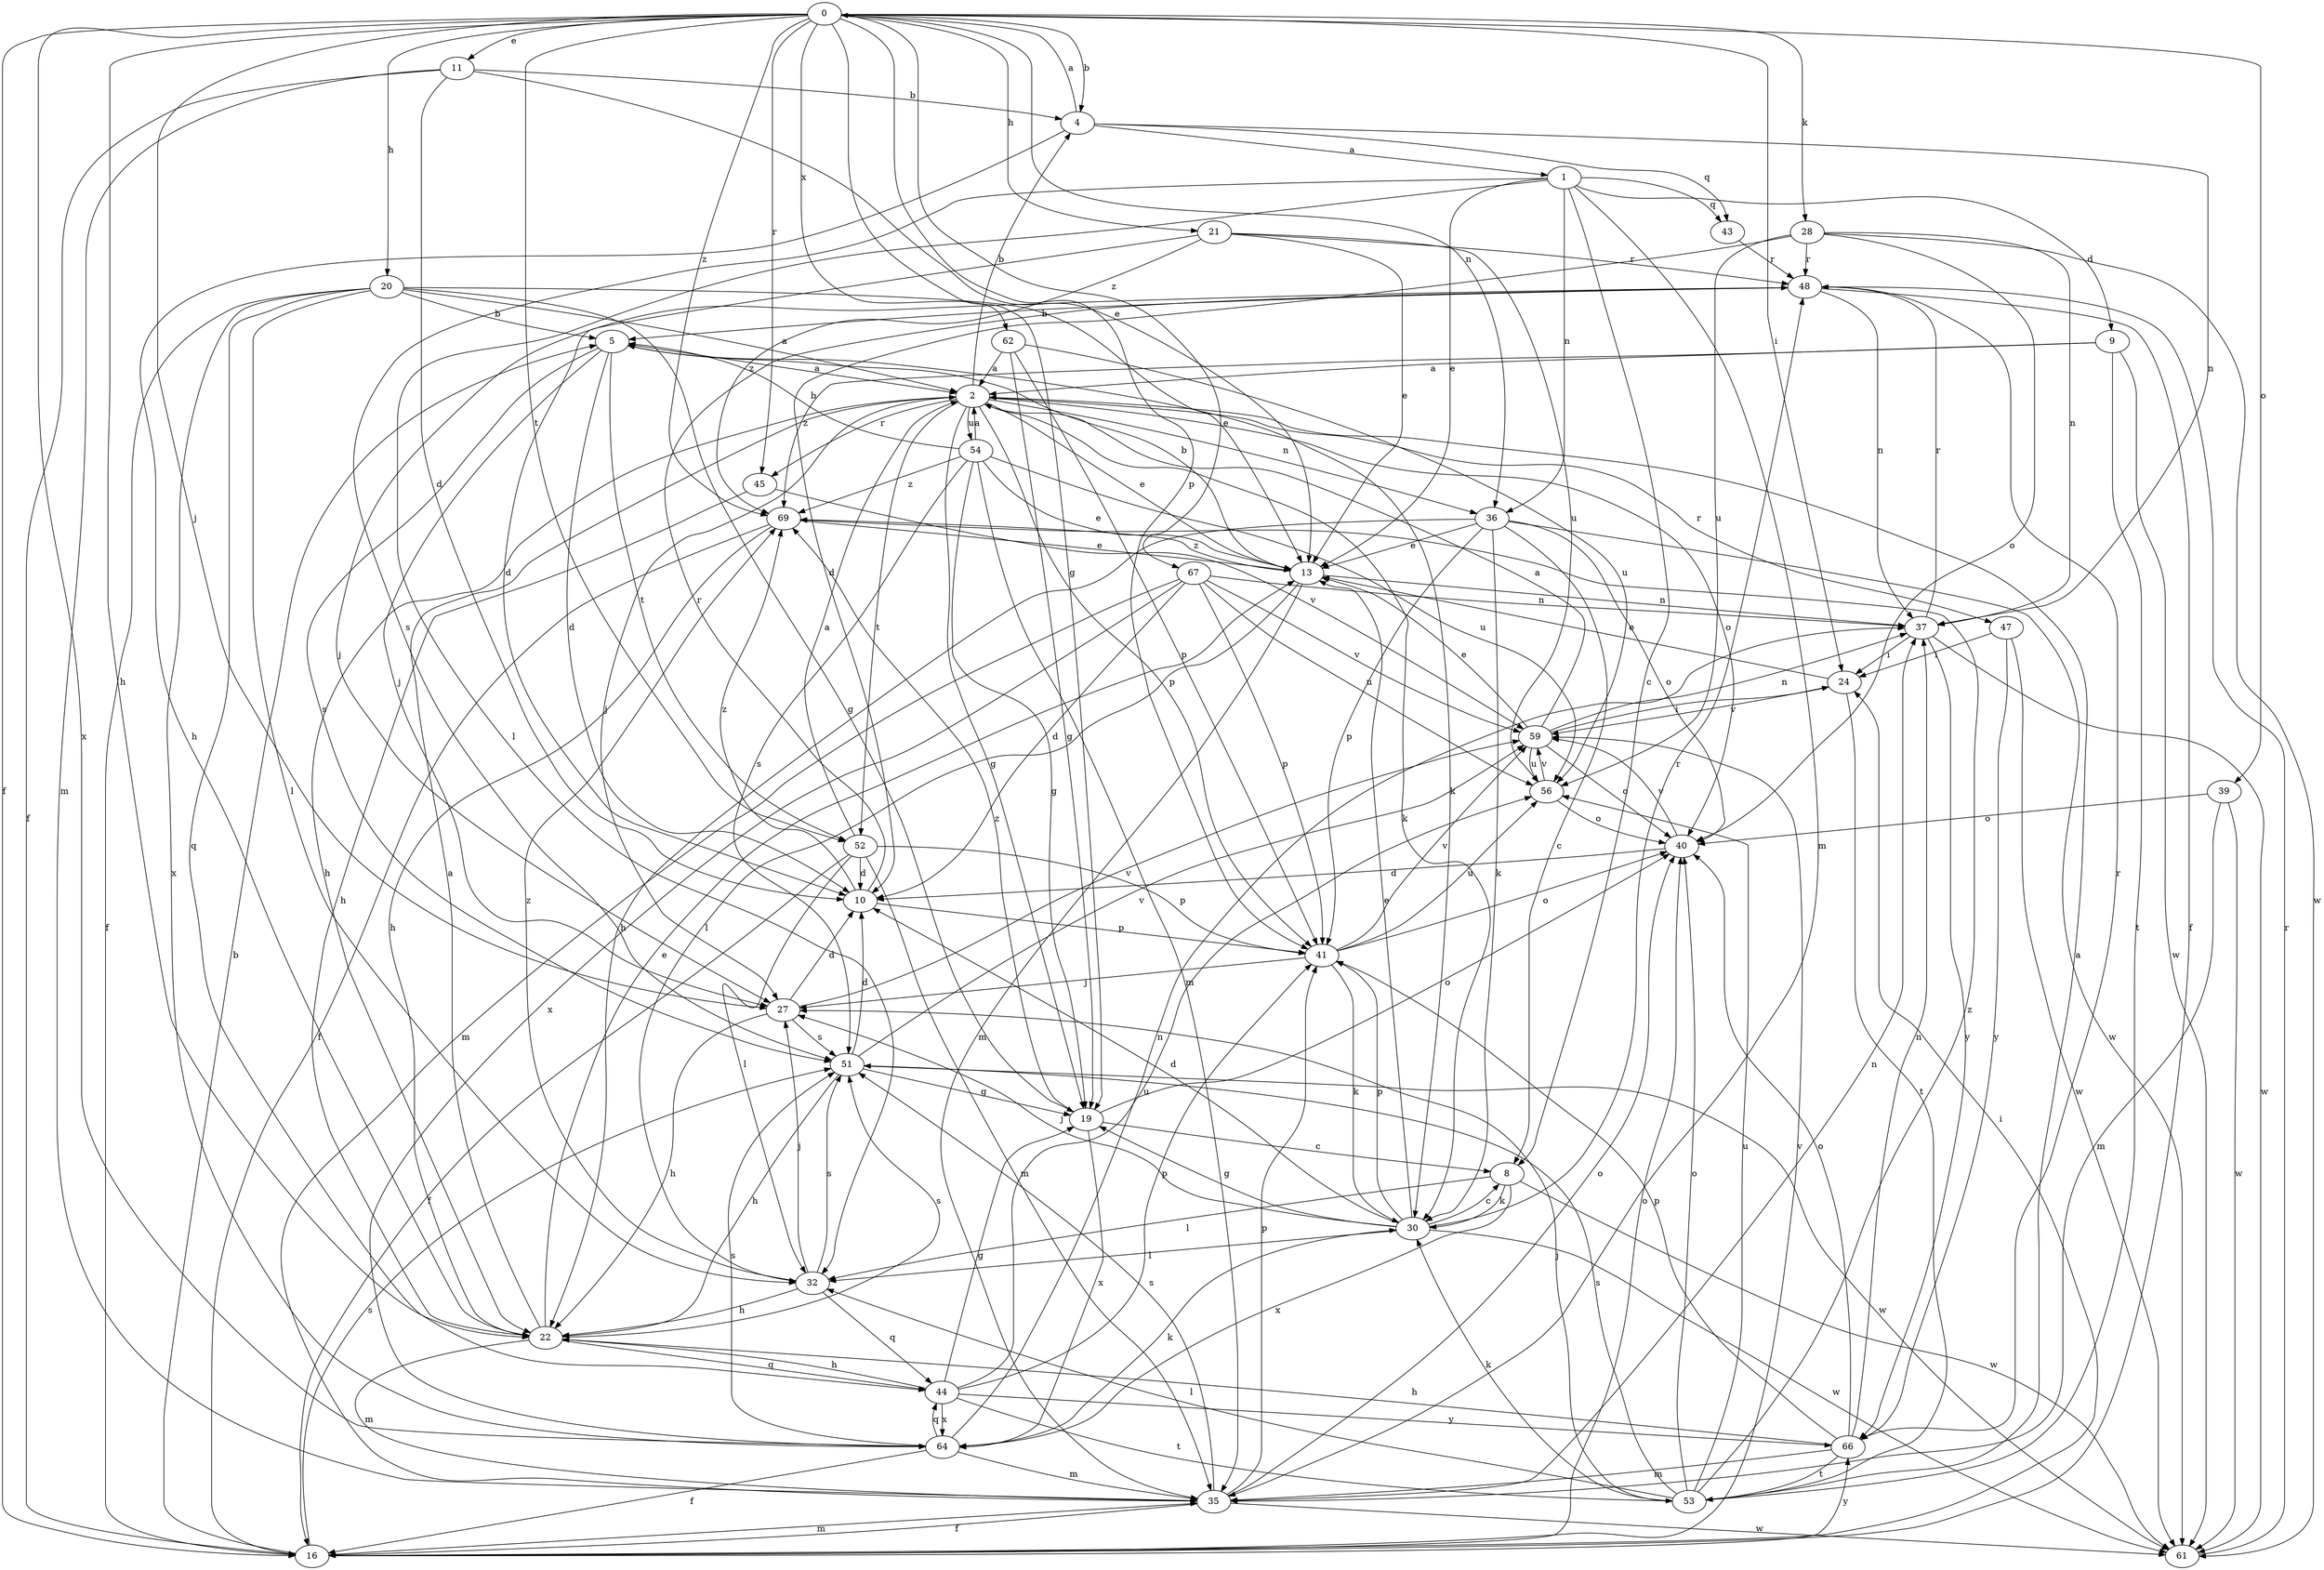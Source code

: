 strict digraph  {
0;
1;
2;
4;
5;
8;
9;
10;
11;
13;
16;
19;
20;
21;
22;
24;
27;
28;
30;
32;
35;
36;
37;
39;
40;
41;
43;
44;
45;
47;
48;
51;
52;
53;
54;
56;
59;
61;
62;
64;
66;
67;
69;
0 -> 4  [label=b];
0 -> 11  [label=e];
0 -> 16  [label=f];
0 -> 19  [label=g];
0 -> 20  [label=h];
0 -> 21  [label=h];
0 -> 22  [label=h];
0 -> 24  [label=i];
0 -> 27  [label=j];
0 -> 28  [label=k];
0 -> 36  [label=n];
0 -> 39  [label=o];
0 -> 41  [label=p];
0 -> 45  [label=r];
0 -> 52  [label=t];
0 -> 62  [label=x];
0 -> 64  [label=x];
0 -> 67  [label=z];
0 -> 69  [label=z];
1 -> 8  [label=c];
1 -> 9  [label=d];
1 -> 13  [label=e];
1 -> 32  [label=l];
1 -> 35  [label=m];
1 -> 36  [label=n];
1 -> 43  [label=q];
1 -> 51  [label=s];
2 -> 4  [label=b];
2 -> 13  [label=e];
2 -> 19  [label=g];
2 -> 22  [label=h];
2 -> 27  [label=j];
2 -> 30  [label=k];
2 -> 36  [label=n];
2 -> 40  [label=o];
2 -> 41  [label=p];
2 -> 45  [label=r];
2 -> 47  [label=r];
2 -> 52  [label=t];
2 -> 54  [label=u];
4 -> 0  [label=a];
4 -> 1  [label=a];
4 -> 22  [label=h];
4 -> 37  [label=n];
4 -> 43  [label=q];
5 -> 2  [label=a];
5 -> 10  [label=d];
5 -> 27  [label=j];
5 -> 30  [label=k];
5 -> 51  [label=s];
5 -> 52  [label=t];
8 -> 30  [label=k];
8 -> 32  [label=l];
8 -> 61  [label=w];
8 -> 64  [label=x];
9 -> 2  [label=a];
9 -> 53  [label=t];
9 -> 61  [label=w];
9 -> 69  [label=z];
10 -> 41  [label=p];
10 -> 48  [label=r];
10 -> 69  [label=z];
11 -> 4  [label=b];
11 -> 10  [label=d];
11 -> 13  [label=e];
11 -> 16  [label=f];
11 -> 35  [label=m];
13 -> 5  [label=b];
13 -> 32  [label=l];
13 -> 35  [label=m];
13 -> 37  [label=n];
13 -> 69  [label=z];
16 -> 5  [label=b];
16 -> 24  [label=i];
16 -> 35  [label=m];
16 -> 40  [label=o];
16 -> 51  [label=s];
16 -> 59  [label=v];
16 -> 66  [label=y];
19 -> 8  [label=c];
19 -> 40  [label=o];
19 -> 64  [label=x];
19 -> 69  [label=z];
20 -> 2  [label=a];
20 -> 5  [label=b];
20 -> 13  [label=e];
20 -> 16  [label=f];
20 -> 19  [label=g];
20 -> 32  [label=l];
20 -> 44  [label=q];
20 -> 64  [label=x];
21 -> 10  [label=d];
21 -> 13  [label=e];
21 -> 48  [label=r];
21 -> 56  [label=u];
21 -> 69  [label=z];
22 -> 2  [label=a];
22 -> 13  [label=e];
22 -> 35  [label=m];
22 -> 44  [label=q];
22 -> 51  [label=s];
24 -> 13  [label=e];
24 -> 53  [label=t];
24 -> 59  [label=v];
27 -> 10  [label=d];
27 -> 22  [label=h];
27 -> 51  [label=s];
27 -> 59  [label=v];
28 -> 10  [label=d];
28 -> 37  [label=n];
28 -> 40  [label=o];
28 -> 48  [label=r];
28 -> 56  [label=u];
28 -> 61  [label=w];
30 -> 8  [label=c];
30 -> 10  [label=d];
30 -> 13  [label=e];
30 -> 19  [label=g];
30 -> 27  [label=j];
30 -> 32  [label=l];
30 -> 41  [label=p];
30 -> 48  [label=r];
30 -> 61  [label=w];
32 -> 22  [label=h];
32 -> 27  [label=j];
32 -> 44  [label=q];
32 -> 51  [label=s];
32 -> 69  [label=z];
35 -> 16  [label=f];
35 -> 37  [label=n];
35 -> 40  [label=o];
35 -> 41  [label=p];
35 -> 51  [label=s];
35 -> 61  [label=w];
36 -> 8  [label=c];
36 -> 13  [label=e];
36 -> 22  [label=h];
36 -> 30  [label=k];
36 -> 40  [label=o];
36 -> 41  [label=p];
36 -> 61  [label=w];
37 -> 24  [label=i];
37 -> 48  [label=r];
37 -> 61  [label=w];
37 -> 66  [label=y];
39 -> 35  [label=m];
39 -> 40  [label=o];
39 -> 61  [label=w];
40 -> 10  [label=d];
40 -> 59  [label=v];
41 -> 27  [label=j];
41 -> 30  [label=k];
41 -> 40  [label=o];
41 -> 56  [label=u];
41 -> 59  [label=v];
43 -> 48  [label=r];
44 -> 19  [label=g];
44 -> 22  [label=h];
44 -> 41  [label=p];
44 -> 53  [label=t];
44 -> 56  [label=u];
44 -> 64  [label=x];
44 -> 66  [label=y];
45 -> 22  [label=h];
45 -> 59  [label=v];
47 -> 24  [label=i];
47 -> 61  [label=w];
47 -> 66  [label=y];
48 -> 5  [label=b];
48 -> 16  [label=f];
48 -> 27  [label=j];
48 -> 37  [label=n];
51 -> 10  [label=d];
51 -> 19  [label=g];
51 -> 22  [label=h];
51 -> 59  [label=v];
51 -> 61  [label=w];
52 -> 2  [label=a];
52 -> 10  [label=d];
52 -> 16  [label=f];
52 -> 32  [label=l];
52 -> 35  [label=m];
52 -> 41  [label=p];
53 -> 2  [label=a];
53 -> 27  [label=j];
53 -> 30  [label=k];
53 -> 32  [label=l];
53 -> 40  [label=o];
53 -> 51  [label=s];
53 -> 56  [label=u];
53 -> 69  [label=z];
54 -> 2  [label=a];
54 -> 5  [label=b];
54 -> 13  [label=e];
54 -> 19  [label=g];
54 -> 35  [label=m];
54 -> 51  [label=s];
54 -> 56  [label=u];
54 -> 69  [label=z];
56 -> 40  [label=o];
56 -> 59  [label=v];
59 -> 2  [label=a];
59 -> 13  [label=e];
59 -> 24  [label=i];
59 -> 37  [label=n];
59 -> 40  [label=o];
59 -> 56  [label=u];
61 -> 48  [label=r];
62 -> 2  [label=a];
62 -> 19  [label=g];
62 -> 41  [label=p];
62 -> 56  [label=u];
64 -> 16  [label=f];
64 -> 30  [label=k];
64 -> 35  [label=m];
64 -> 37  [label=n];
64 -> 44  [label=q];
64 -> 51  [label=s];
66 -> 22  [label=h];
66 -> 35  [label=m];
66 -> 37  [label=n];
66 -> 40  [label=o];
66 -> 41  [label=p];
66 -> 48  [label=r];
66 -> 53  [label=t];
67 -> 10  [label=d];
67 -> 35  [label=m];
67 -> 37  [label=n];
67 -> 41  [label=p];
67 -> 56  [label=u];
67 -> 59  [label=v];
67 -> 64  [label=x];
69 -> 13  [label=e];
69 -> 16  [label=f];
69 -> 22  [label=h];
}
